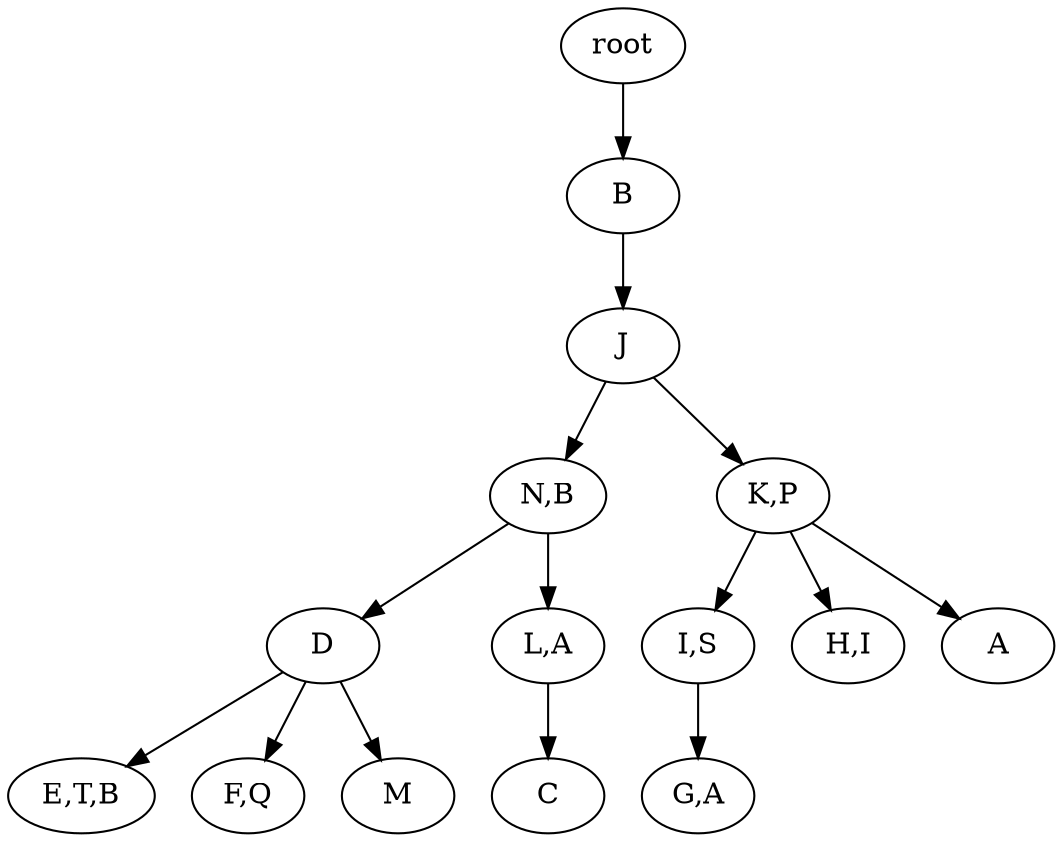 strict digraph G {
	graph [name=G];
	0	 [label=root];
	1	 [label=B];
	0 -> 1;
	2	 [label=J];
	1 -> 2;
	3	 [label="N,B"];
	2 -> 3;
	4	 [label="K,P"];
	2 -> 4;
	5	 [label=D];
	3 -> 5;
	6	 [label="L,A"];
	3 -> 6;
	7	 [label="I,S"];
	4 -> 7;
	8	 [label="H,I"];
	4 -> 8;
	9	 [label=A];
	4 -> 9;
	10	 [label="E,T,B"];
	5 -> 10;
	11	 [label="F,Q"];
	5 -> 11;
	12	 [label=M];
	5 -> 12;
	13	 [label=C];
	6 -> 13;
	14	 [label="G,A"];
	7 -> 14;
}

